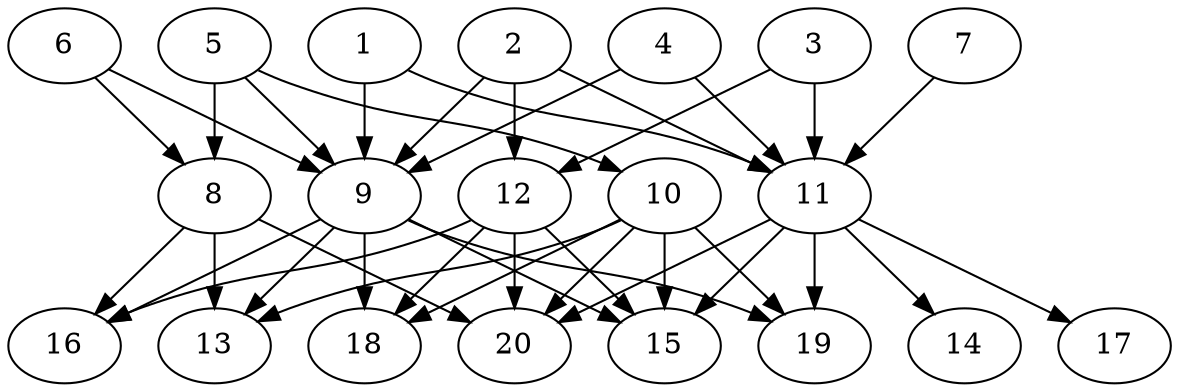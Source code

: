 // DAG automatically generated by daggen at Tue Jul 23 14:34:08 2019
// ./daggen --dot -n 20 --ccr 0.5 --fat 0.7 --regular 0.5 --density 0.8 --mindata 5242880 --maxdata 52428800 
digraph G {
  1 [size="48080896", alpha="0.07", expect_size="24040448"] 
  1 -> 9 [size ="24040448"]
  1 -> 11 [size ="24040448"]
  2 [size="14907392", alpha="0.01", expect_size="7453696"] 
  2 -> 9 [size ="7453696"]
  2 -> 11 [size ="7453696"]
  2 -> 12 [size ="7453696"]
  3 [size="45893632", alpha="0.12", expect_size="22946816"] 
  3 -> 11 [size ="22946816"]
  3 -> 12 [size ="22946816"]
  4 [size="95133696", alpha="0.02", expect_size="47566848"] 
  4 -> 9 [size ="47566848"]
  4 -> 11 [size ="47566848"]
  5 [size="102432768", alpha="0.18", expect_size="51216384"] 
  5 -> 8 [size ="51216384"]
  5 -> 9 [size ="51216384"]
  5 -> 10 [size ="51216384"]
  6 [size="25853952", alpha="0.18", expect_size="12926976"] 
  6 -> 8 [size ="12926976"]
  6 -> 9 [size ="12926976"]
  7 [size="11970560", alpha="0.11", expect_size="5985280"] 
  7 -> 11 [size ="5985280"]
  8 [size="27797504", alpha="0.11", expect_size="13898752"] 
  8 -> 13 [size ="13898752"]
  8 -> 16 [size ="13898752"]
  8 -> 20 [size ="13898752"]
  9 [size="89659392", alpha="0.07", expect_size="44829696"] 
  9 -> 13 [size ="44829696"]
  9 -> 15 [size ="44829696"]
  9 -> 16 [size ="44829696"]
  9 -> 18 [size ="44829696"]
  9 -> 19 [size ="44829696"]
  10 [size="35348480", alpha="0.11", expect_size="17674240"] 
  10 -> 13 [size ="17674240"]
  10 -> 15 [size ="17674240"]
  10 -> 18 [size ="17674240"]
  10 -> 19 [size ="17674240"]
  10 -> 20 [size ="17674240"]
  11 [size="90787840", alpha="0.17", expect_size="45393920"] 
  11 -> 14 [size ="45393920"]
  11 -> 15 [size ="45393920"]
  11 -> 17 [size ="45393920"]
  11 -> 19 [size ="45393920"]
  11 -> 20 [size ="45393920"]
  12 [size="27396096", alpha="0.01", expect_size="13698048"] 
  12 -> 15 [size ="13698048"]
  12 -> 16 [size ="13698048"]
  12 -> 18 [size ="13698048"]
  12 -> 20 [size ="13698048"]
  13 [size="33947648", alpha="0.00", expect_size="16973824"] 
  14 [size="89661440", alpha="0.12", expect_size="44830720"] 
  15 [size="97849344", alpha="0.07", expect_size="48924672"] 
  16 [size="86818816", alpha="0.16", expect_size="43409408"] 
  17 [size="78641152", alpha="0.07", expect_size="39320576"] 
  18 [size="35579904", alpha="0.03", expect_size="17789952"] 
  19 [size="89133056", alpha="0.01", expect_size="44566528"] 
  20 [size="26296320", alpha="0.07", expect_size="13148160"] 
}
